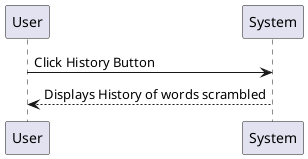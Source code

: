 @startuml

User -> System: Click History Button
System --> User: Displays History of words scrambled

@enduml